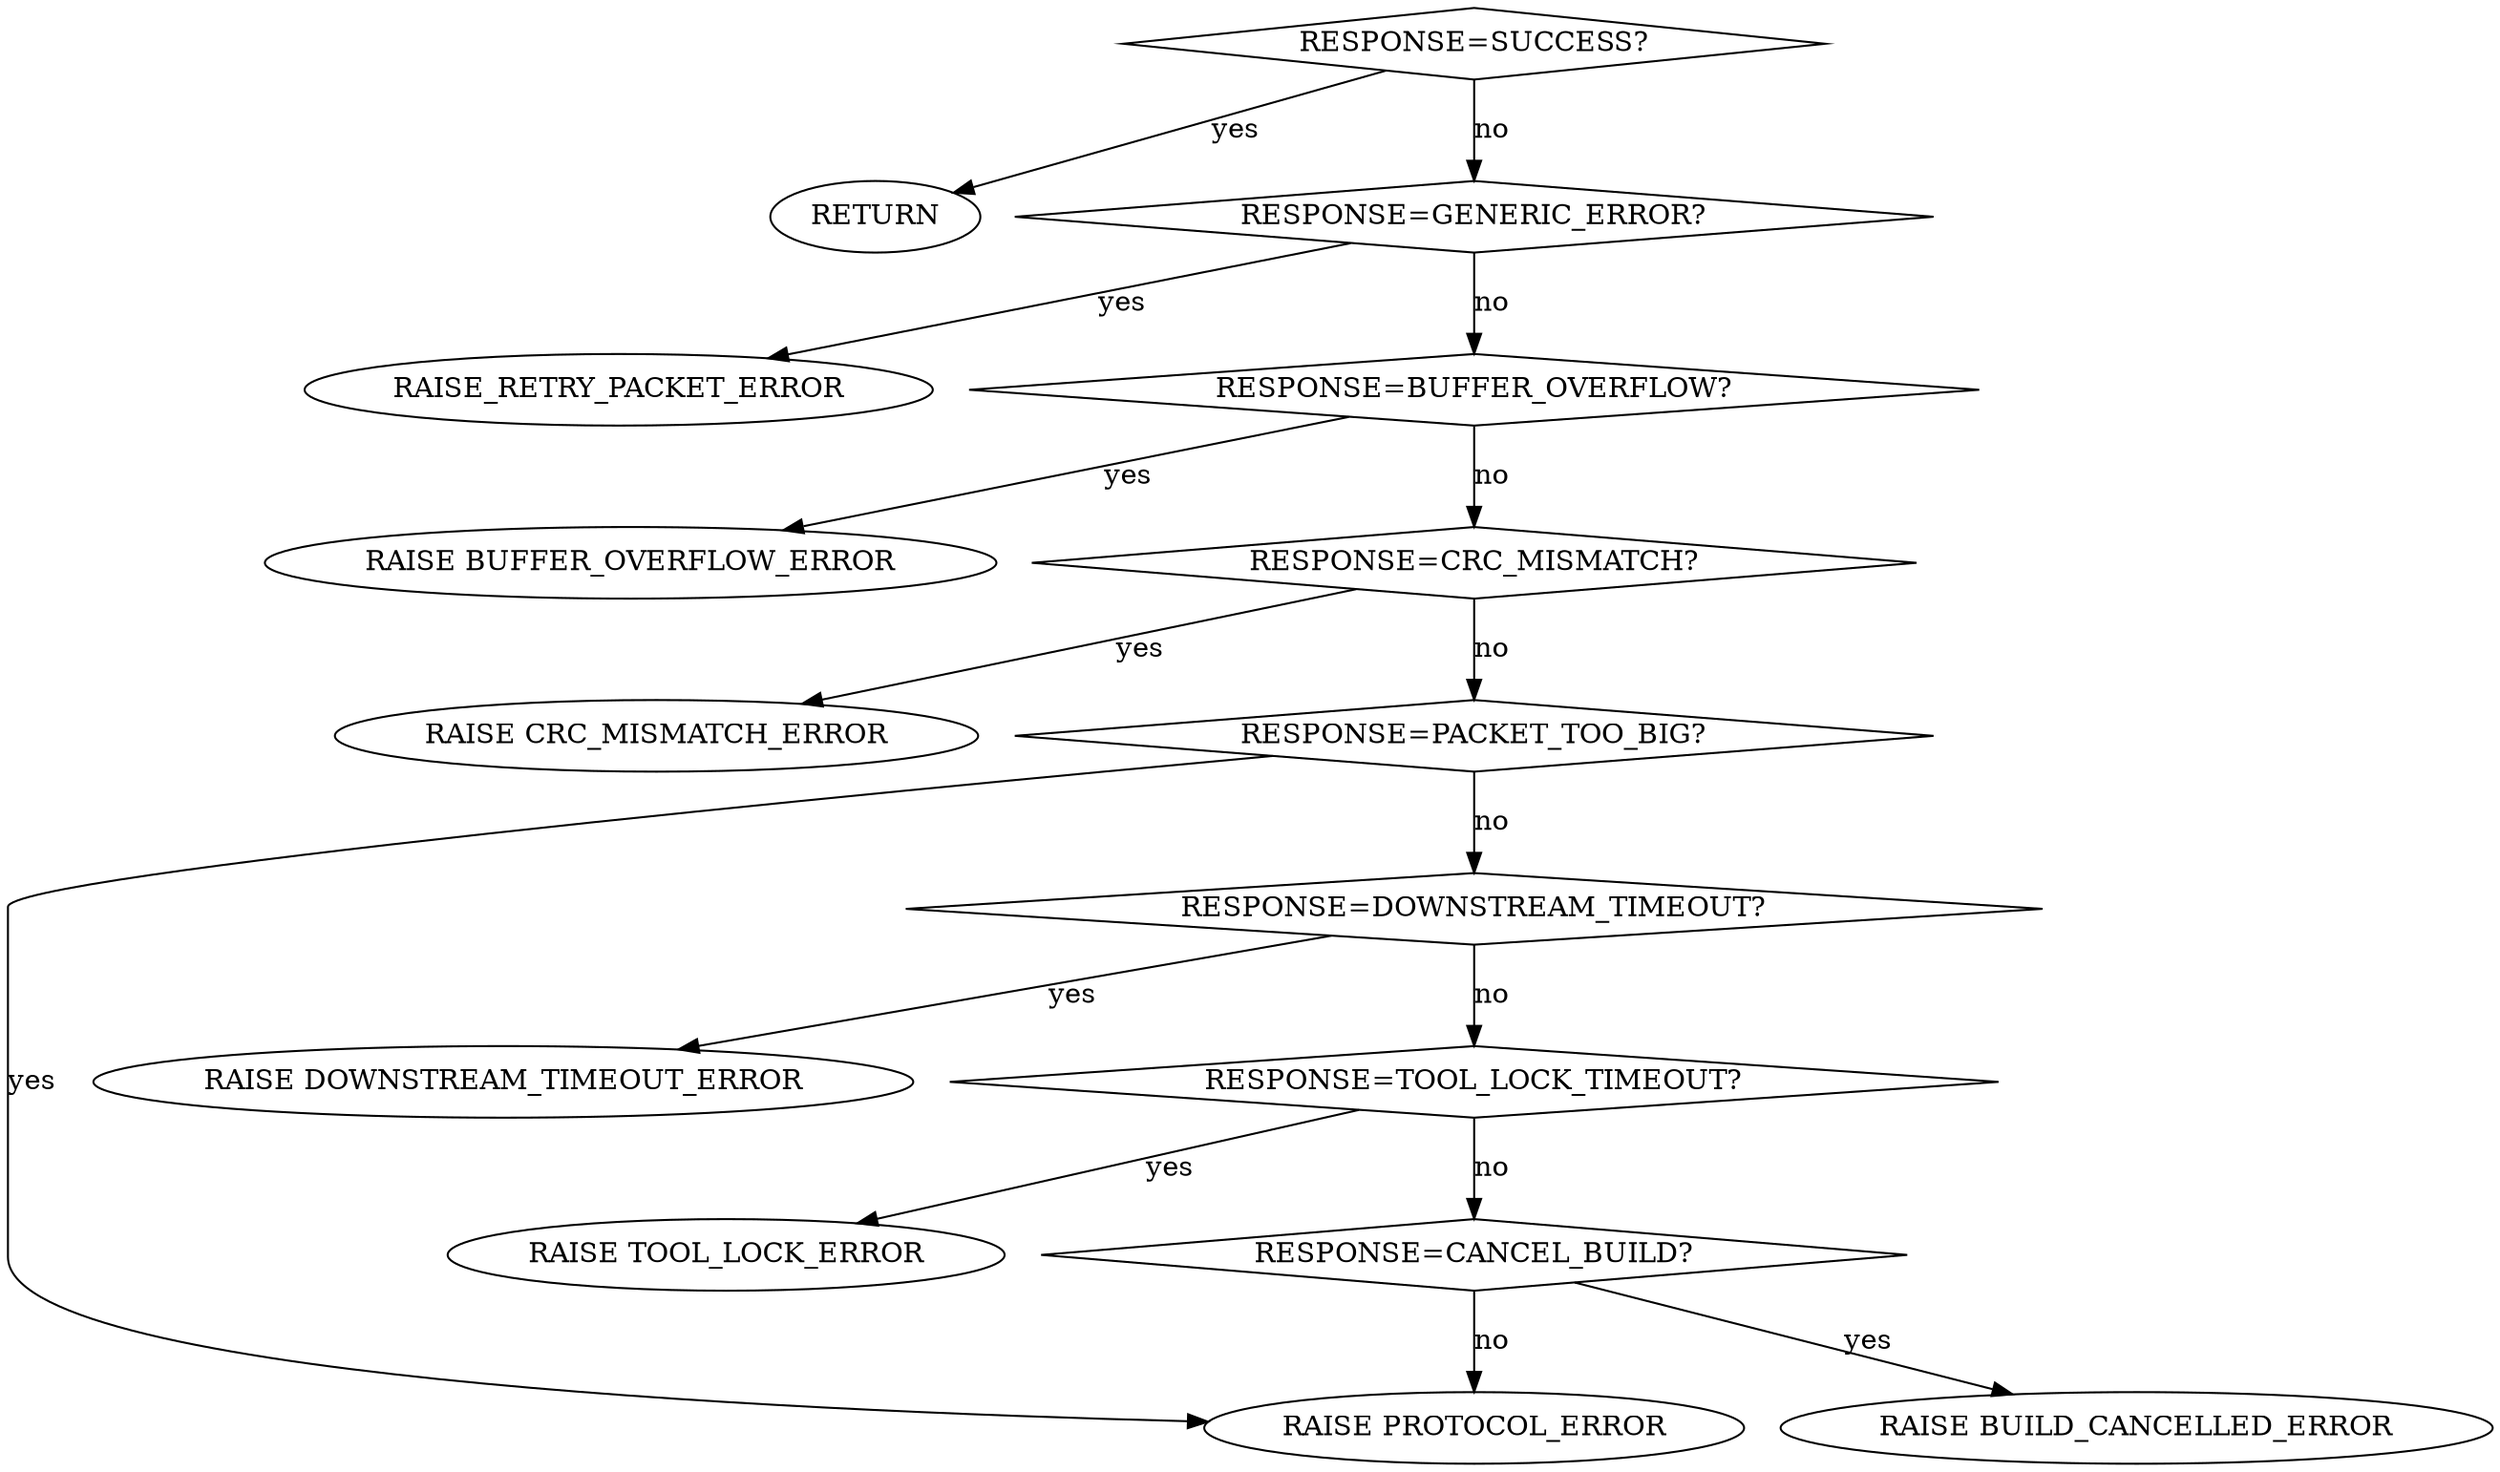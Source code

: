 // vim:ai:et:fenc=utf-8:ff=unix:sw=4:ts=4:

digraph
{
  rankdir=TB;

  "RESPONSE=SUCCESS?" [shape=diamond];
  "RESPONSE=SUCCESS?" -> "RETURN" [label="yes"];
  "RESPONSE=SUCCESS?" -> "RESPONSE=GENERIC_ERROR?" [label="no", weight=10];

  "RESPONSE=GENERIC_ERROR?" [shape=diamond];
  "RESPONSE=GENERIC_ERROR?" -> "RAISE_RETRY_PACKET_ERROR" [label="yes"];
  "RESPONSE=GENERIC_ERROR?" -> "RESPONSE=BUFFER_OVERFLOW?" [label="no", weight=10];

  "RESPONSE=BUFFER_OVERFLOW?" [shape=diamond];
  "RESPONSE=BUFFER_OVERFLOW?" -> "RAISE BUFFER_OVERFLOW_ERROR" [label="yes"];
  "RESPONSE=BUFFER_OVERFLOW?" -> "RESPONSE=CRC_MISMATCH?" [label="no", weight=10];

  "RESPONSE=CRC_MISMATCH?" [shape=diamond];
  "RESPONSE=CRC_MISMATCH?" -> "RAISE CRC_MISMATCH_ERROR" [label="yes"];
  "RESPONSE=CRC_MISMATCH?" -> "RESPONSE=PACKET_TOO_BIG?" [label="no", weight=10];

  "RESPONSE=PACKET_TOO_BIG?" [shape=diamond];
  "RESPONSE=PACKET_TOO_BIG?" -> "RAISE PROTOCOL_ERROR" [label="yes"];
  "RESPONSE=PACKET_TOO_BIG?" -> "RESPONSE=DOWNSTREAM_TIMEOUT?" [label="no", weight=10];

  "RESPONSE=DOWNSTREAM_TIMEOUT?" [shape=diamond];
  "RESPONSE=DOWNSTREAM_TIMEOUT?" -> "RAISE DOWNSTREAM_TIMEOUT_ERROR" [label="yes"];
  "RESPONSE=DOWNSTREAM_TIMEOUT?" -> "RESPONSE=TOOL_LOCK_TIMEOUT?" [label="no", weight=10];

  "RESPONSE=TOOL_LOCK_TIMEOUT?" [shape=diamond];
  "RESPONSE=TOOL_LOCK_TIMEOUT?" -> "RAISE TOOL_LOCK_ERROR" [label="yes"];
  "RESPONSE=TOOL_LOCK_TIMEOUT?" -> "RESPONSE=CANCEL_BUILD?" [label="no", weight=10];

  "RESPONSE=CANCEL_BUILD?" [shape=diamond];
  "RESPONSE=CANCEL_BUILD?" -> "RAISE BUILD_CANCELLED_ERROR" [label="yes"];
  "RESPONSE=CANCEL_BUILD?" -> "RAISE PROTOCOL_ERROR" [label="no", weight=10];
}
